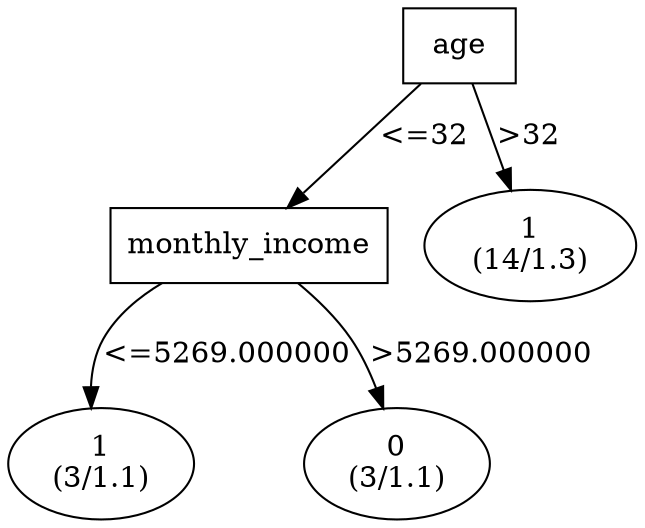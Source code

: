 digraph YaDT {
n0 [ shape=box, label="age\n"]
n0 -> n1 [label="<=32"]
n1 [ shape=box, label="monthly_income\n"]
n1 -> n2 [label="<=5269.000000"]
n2 [ shape=ellipse, label="1\n(3/1.1)"]
n1 -> n3 [label=">5269.000000"]
n3 [ shape=ellipse, label="0\n(3/1.1)"]
n0 -> n5 [label=">32"]
n5 [ shape=ellipse, label="1\n(14/1.3)"]
}
